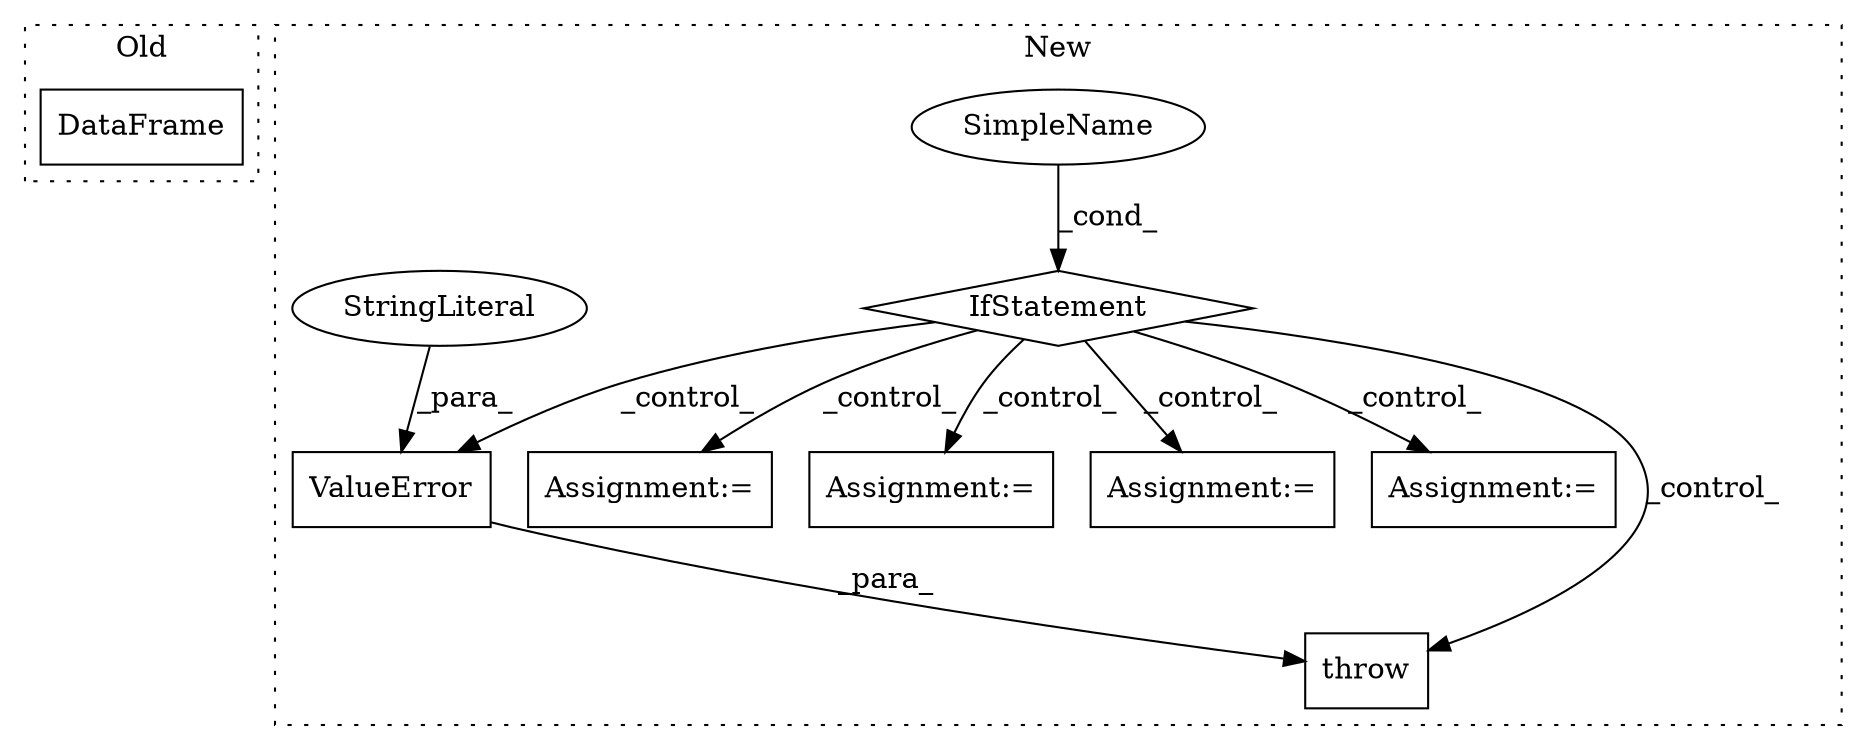 digraph G {
subgraph cluster0 {
1 [label="DataFrame" a="32" s="657,679" l="10,1" shape="box"];
label = "Old";
style="dotted";
}
subgraph cluster1 {
2 [label="throw" a="53" s="486" l="6" shape="box"];
3 [label="IfStatement" a="25" s="413,476" l="4,2" shape="diamond"];
4 [label="SimpleName" a="42" s="" l="" shape="ellipse"];
5 [label="ValueError" a="32" s="492,561" l="11,1" shape="box"];
6 [label="Assignment:=" a="7" s="915,980" l="53,2" shape="box"];
7 [label="Assignment:=" a="7" s="749" l="1" shape="box"];
8 [label="Assignment:=" a="7" s="1127" l="1" shape="box"];
9 [label="StringLiteral" a="45" s="503" l="58" shape="ellipse"];
10 [label="Assignment:=" a="7" s="810" l="1" shape="box"];
label = "New";
style="dotted";
}
3 -> 2 [label="_control_"];
3 -> 7 [label="_control_"];
3 -> 10 [label="_control_"];
3 -> 8 [label="_control_"];
3 -> 5 [label="_control_"];
3 -> 6 [label="_control_"];
4 -> 3 [label="_cond_"];
5 -> 2 [label="_para_"];
9 -> 5 [label="_para_"];
}